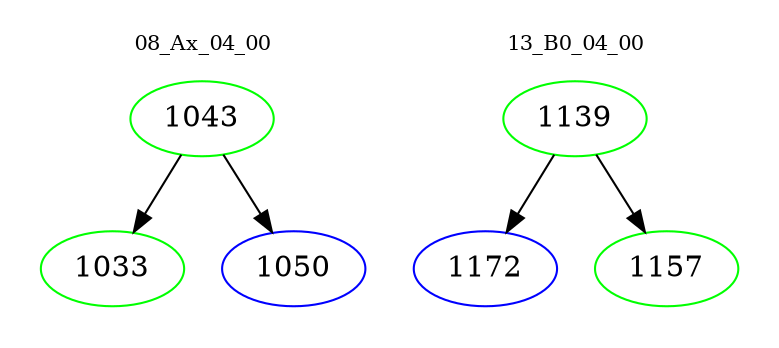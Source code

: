 digraph{
subgraph cluster_0 {
color = white
label = "08_Ax_04_00";
fontsize=10;
T0_1043 [label="1043", color="green"]
T0_1043 -> T0_1033 [color="black"]
T0_1033 [label="1033", color="green"]
T0_1043 -> T0_1050 [color="black"]
T0_1050 [label="1050", color="blue"]
}
subgraph cluster_1 {
color = white
label = "13_B0_04_00";
fontsize=10;
T1_1139 [label="1139", color="green"]
T1_1139 -> T1_1172 [color="black"]
T1_1172 [label="1172", color="blue"]
T1_1139 -> T1_1157 [color="black"]
T1_1157 [label="1157", color="green"]
}
}
